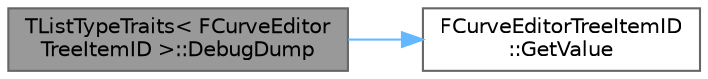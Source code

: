 digraph "TListTypeTraits&lt; FCurveEditorTreeItemID &gt;::DebugDump"
{
 // INTERACTIVE_SVG=YES
 // LATEX_PDF_SIZE
  bgcolor="transparent";
  edge [fontname=Helvetica,fontsize=10,labelfontname=Helvetica,labelfontsize=10];
  node [fontname=Helvetica,fontsize=10,shape=box,height=0.2,width=0.4];
  rankdir="LR";
  Node1 [id="Node000001",label="TListTypeTraits\< FCurveEditor\lTreeItemID \>::DebugDump",height=0.2,width=0.4,color="gray40", fillcolor="grey60", style="filled", fontcolor="black",tooltip=" "];
  Node1 -> Node2 [id="edge1_Node000001_Node000002",color="steelblue1",style="solid",tooltip=" "];
  Node2 [id="Node000002",label="FCurveEditorTreeItemID\l::GetValue",height=0.2,width=0.4,color="grey40", fillcolor="white", style="filled",URL="$db/d31/structFCurveEditorTreeItemID.html#a6e0542feaea7111688b1a0e98da33b6b",tooltip=" "];
}
